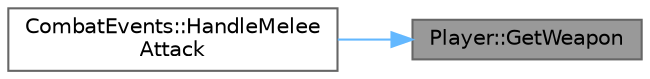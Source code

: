 digraph "Player::GetWeapon"
{
 // LATEX_PDF_SIZE
  bgcolor="transparent";
  edge [fontname=Helvetica,fontsize=10,labelfontname=Helvetica,labelfontsize=10];
  node [fontname=Helvetica,fontsize=10,shape=box,height=0.2,width=0.4];
  rankdir="RL";
  Node1 [id="Node000001",label="Player::GetWeapon",height=0.2,width=0.4,color="gray40", fillcolor="grey60", style="filled", fontcolor="black",tooltip="Gets the player's equipped weapon."];
  Node1 -> Node2 [id="edge2_Node000001_Node000002",dir="back",color="steelblue1",style="solid",tooltip=" "];
  Node2 [id="Node000002",label="CombatEvents::HandleMelee\lAttack",height=0.2,width=0.4,color="grey40", fillcolor="white", style="filled",URL="$class_combat_events.html#ac218c5524397d2ab4fedb0203e87475b",tooltip="Handles a melee attack in combat."];
}
